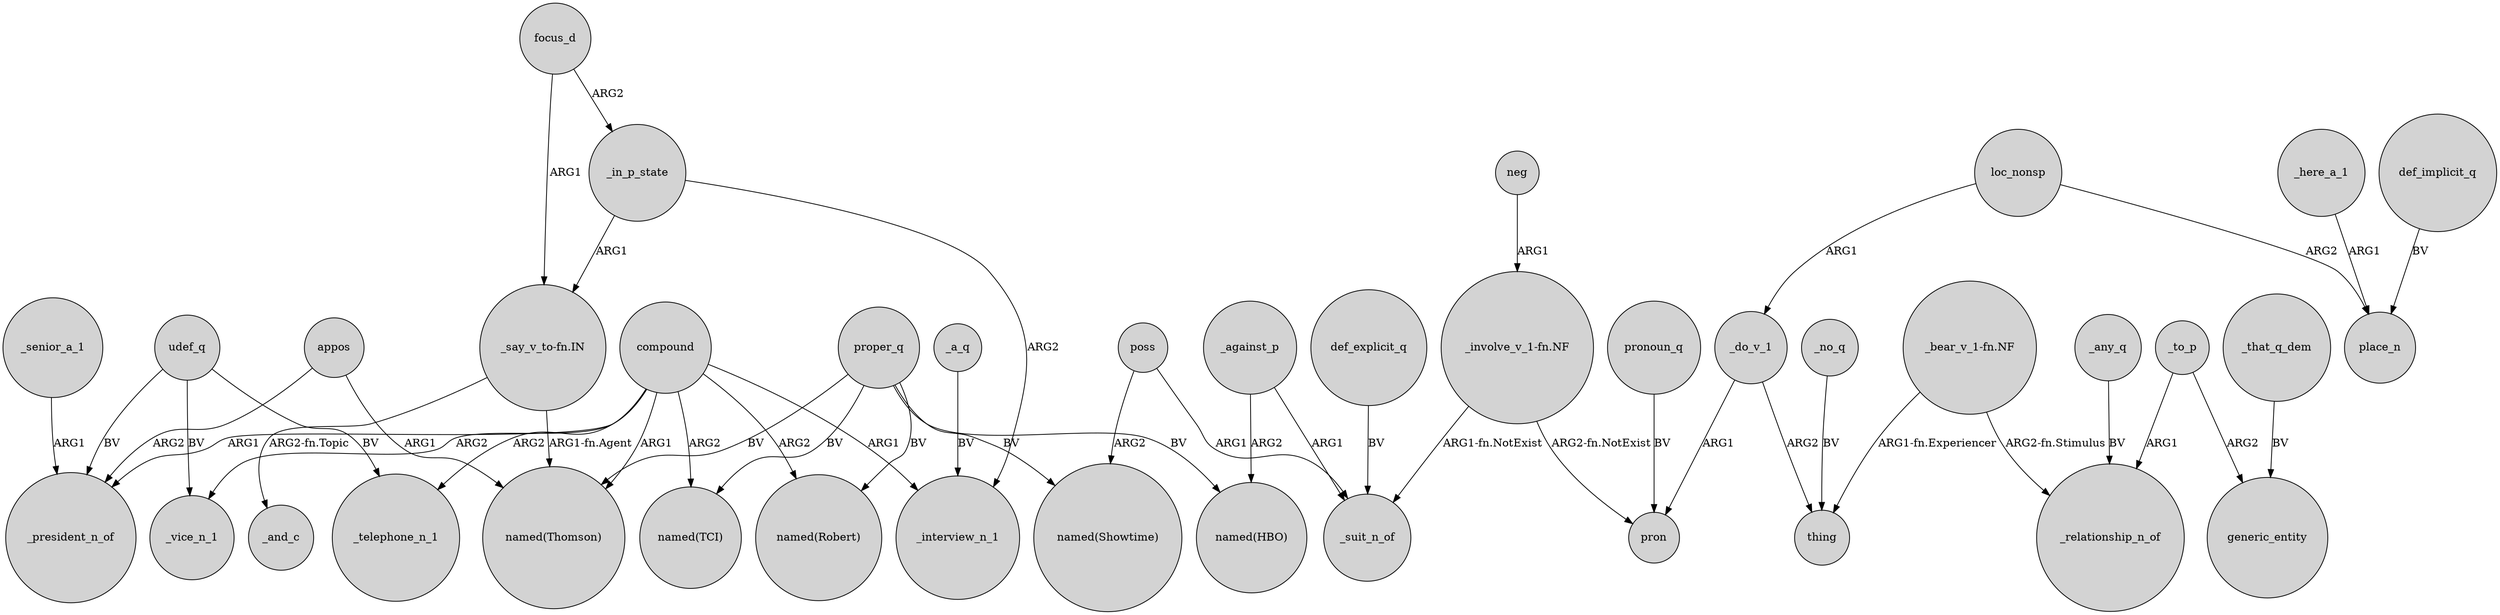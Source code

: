 digraph {
	node [shape=circle style=filled]
	proper_q -> "named(TCI)" [label=BV]
	compound -> _vice_n_1 [label=ARG2]
	_here_a_1 -> place_n [label=ARG1]
	loc_nonsp -> _do_v_1 [label=ARG1]
	compound -> _telephone_n_1 [label=ARG2]
	proper_q -> "named(Thomson)" [label=BV]
	_against_p -> "named(HBO)" [label=ARG2]
	_that_q_dem -> generic_entity [label=BV]
	appos -> "named(Thomson)" [label=ARG1]
	udef_q -> _telephone_n_1 [label=BV]
	_a_q -> _interview_n_1 [label=BV]
	_to_p -> _relationship_n_of [label=ARG1]
	focus_d -> _in_p_state [label=ARG2]
	compound -> "named(Robert)" [label=ARG2]
	compound -> "named(Thomson)" [label=ARG1]
	def_implicit_q -> place_n [label=BV]
	_senior_a_1 -> _president_n_of [label=ARG1]
	"_involve_v_1-fn.NF" -> pron [label="ARG2-fn.NotExist"]
	"_say_v_to-fn.IN" -> "named(Thomson)" [label="ARG1-fn.Agent"]
	"_bear_v_1-fn.NF" -> thing [label="ARG1-fn.Experiencer"]
	udef_q -> _vice_n_1 [label=BV]
	proper_q -> "named(Showtime)" [label=BV]
	def_explicit_q -> _suit_n_of [label=BV]
	_to_p -> generic_entity [label=ARG2]
	compound -> _interview_n_1 [label=ARG1]
	poss -> "named(Showtime)" [label=ARG2]
	appos -> _president_n_of [label=ARG2]
	pronoun_q -> pron [label=BV]
	_in_p_state -> "_say_v_to-fn.IN" [label=ARG1]
	_do_v_1 -> pron [label=ARG1]
	"_bear_v_1-fn.NF" -> _relationship_n_of [label="ARG2-fn.Stimulus"]
	compound -> _president_n_of [label=ARG1]
	udef_q -> _president_n_of [label=BV]
	poss -> _suit_n_of [label=ARG1]
	proper_q -> "named(Robert)" [label=BV]
	_in_p_state -> _interview_n_1 [label=ARG2]
	_no_q -> thing [label=BV]
	"_say_v_to-fn.IN" -> _and_c [label="ARG2-fn.Topic"]
	neg -> "_involve_v_1-fn.NF" [label=ARG1]
	"_involve_v_1-fn.NF" -> _suit_n_of [label="ARG1-fn.NotExist"]
	_any_q -> _relationship_n_of [label=BV]
	_against_p -> _suit_n_of [label=ARG1]
	loc_nonsp -> place_n [label=ARG2]
	_do_v_1 -> thing [label=ARG2]
	proper_q -> "named(HBO)" [label=BV]
	compound -> "named(TCI)" [label=ARG2]
	focus_d -> "_say_v_to-fn.IN" [label=ARG1]
}
